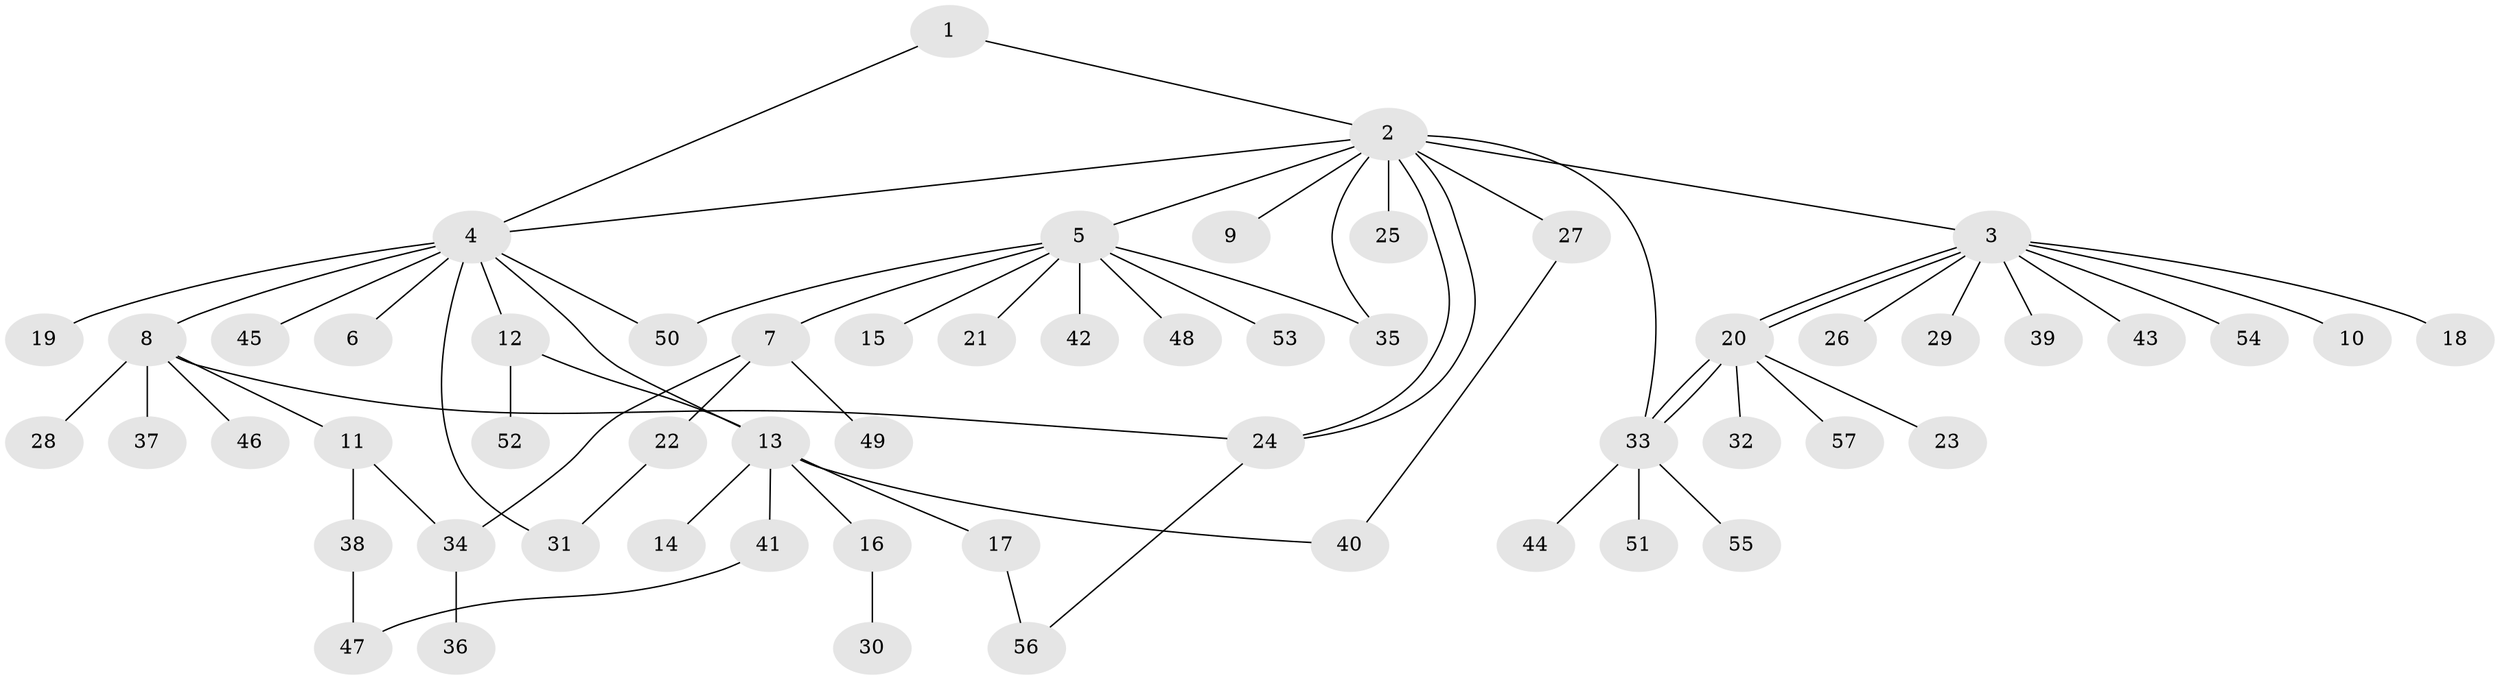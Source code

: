 // coarse degree distribution, {2: 0.21428571428571427, 11: 0.047619047619047616, 9: 0.047619047619047616, 1: 0.5714285714285714, 5: 0.047619047619047616, 3: 0.023809523809523808, 7: 0.023809523809523808, 6: 0.023809523809523808}
// Generated by graph-tools (version 1.1) at 2025/41/03/06/25 10:41:50]
// undirected, 57 vertices, 70 edges
graph export_dot {
graph [start="1"]
  node [color=gray90,style=filled];
  1;
  2;
  3;
  4;
  5;
  6;
  7;
  8;
  9;
  10;
  11;
  12;
  13;
  14;
  15;
  16;
  17;
  18;
  19;
  20;
  21;
  22;
  23;
  24;
  25;
  26;
  27;
  28;
  29;
  30;
  31;
  32;
  33;
  34;
  35;
  36;
  37;
  38;
  39;
  40;
  41;
  42;
  43;
  44;
  45;
  46;
  47;
  48;
  49;
  50;
  51;
  52;
  53;
  54;
  55;
  56;
  57;
  1 -- 2;
  1 -- 4;
  2 -- 3;
  2 -- 4;
  2 -- 5;
  2 -- 9;
  2 -- 24;
  2 -- 24;
  2 -- 25;
  2 -- 27;
  2 -- 33;
  2 -- 35;
  3 -- 10;
  3 -- 18;
  3 -- 20;
  3 -- 20;
  3 -- 26;
  3 -- 29;
  3 -- 39;
  3 -- 43;
  3 -- 54;
  4 -- 6;
  4 -- 8;
  4 -- 12;
  4 -- 13;
  4 -- 19;
  4 -- 31;
  4 -- 45;
  4 -- 50;
  5 -- 7;
  5 -- 15;
  5 -- 21;
  5 -- 35;
  5 -- 42;
  5 -- 48;
  5 -- 50;
  5 -- 53;
  7 -- 22;
  7 -- 34;
  7 -- 49;
  8 -- 11;
  8 -- 24;
  8 -- 28;
  8 -- 37;
  8 -- 46;
  11 -- 34;
  11 -- 38;
  12 -- 13;
  12 -- 52;
  13 -- 14;
  13 -- 16;
  13 -- 17;
  13 -- 40;
  13 -- 41;
  16 -- 30;
  17 -- 56;
  20 -- 23;
  20 -- 32;
  20 -- 33;
  20 -- 33;
  20 -- 57;
  22 -- 31;
  24 -- 56;
  27 -- 40;
  33 -- 44;
  33 -- 51;
  33 -- 55;
  34 -- 36;
  38 -- 47;
  41 -- 47;
}
